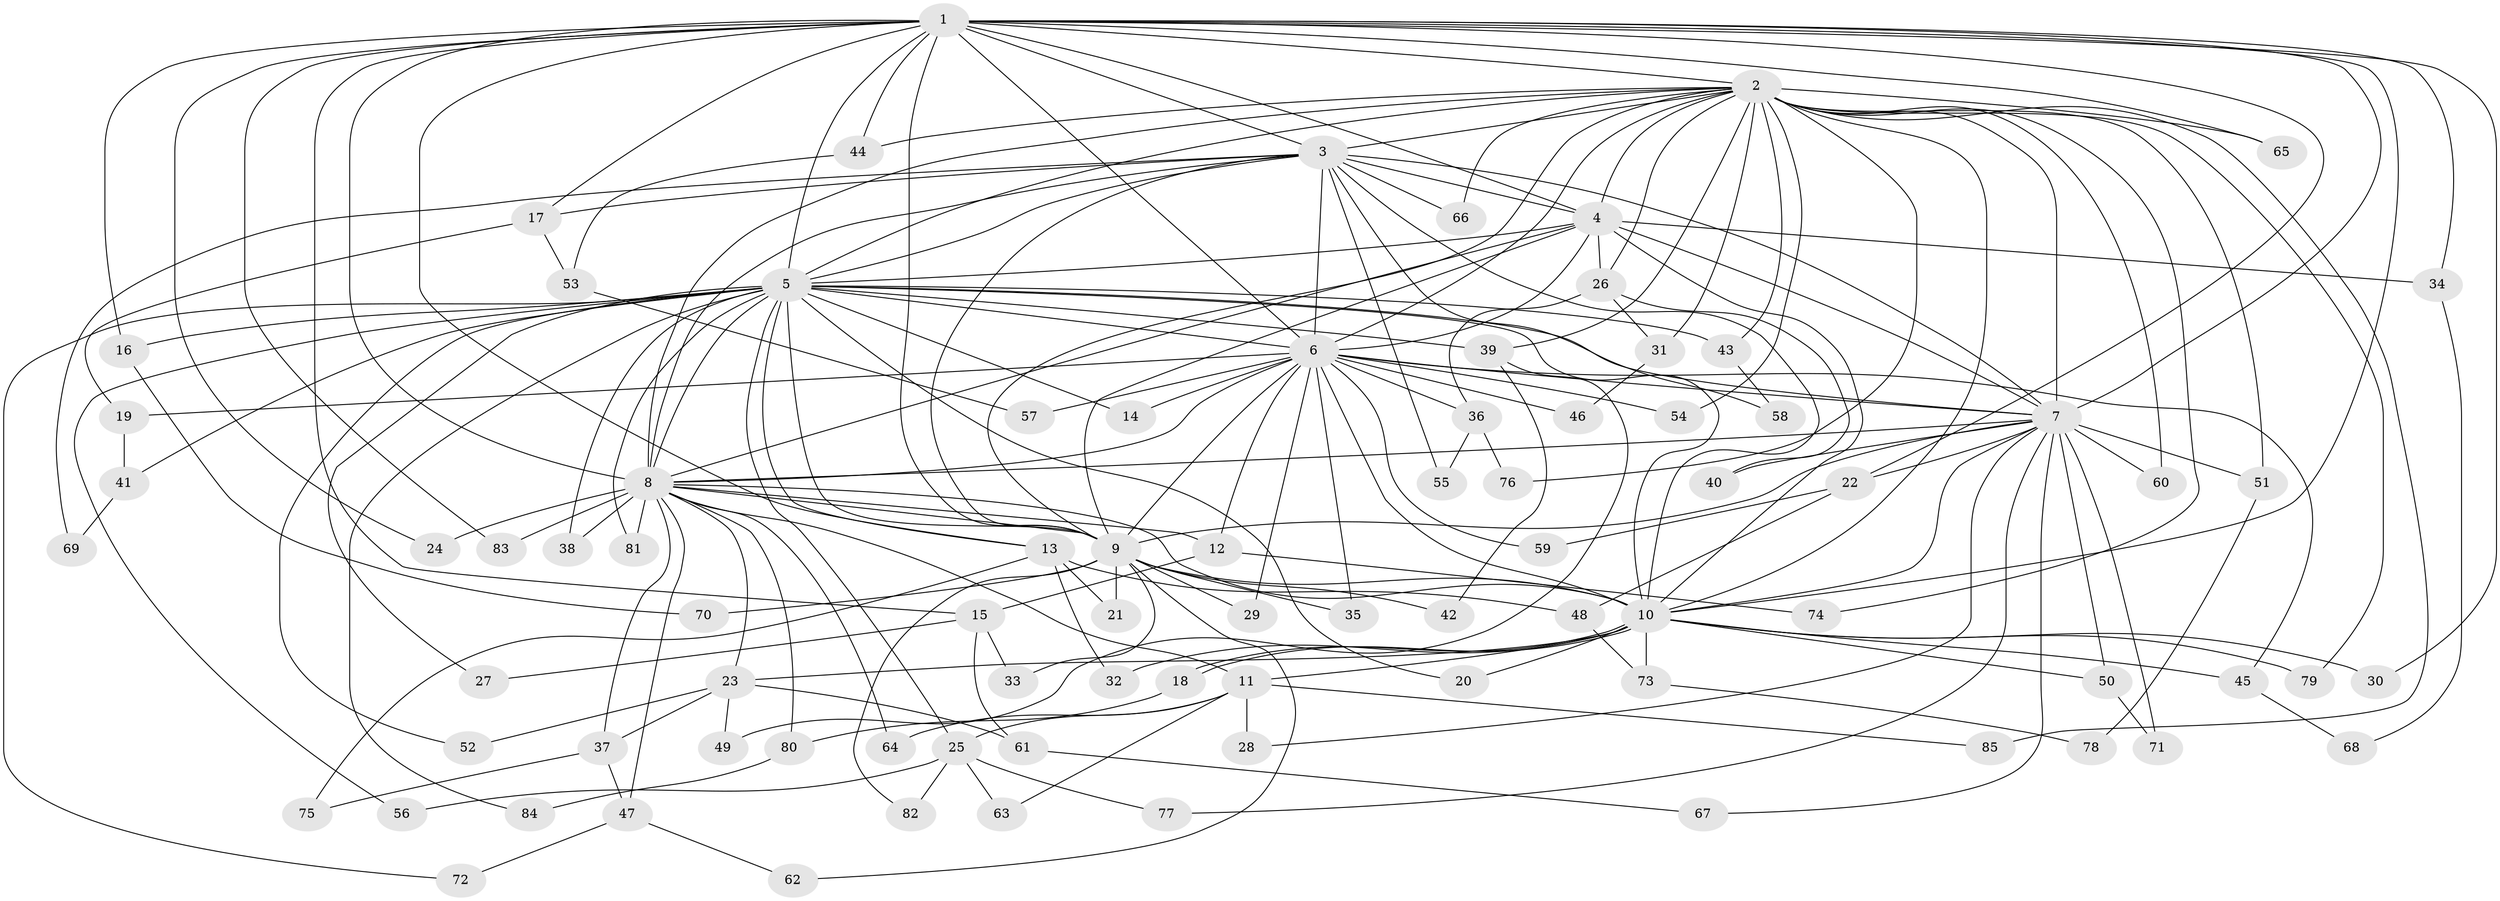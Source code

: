// coarse degree distribution, {14: 0.07692307692307693, 4: 0.2692307692307692, 6: 0.11538461538461539, 9: 0.038461538461538464, 3: 0.07692307692307693, 5: 0.15384615384615385, 12: 0.038461538461538464, 13: 0.07692307692307693, 2: 0.07692307692307693, 15: 0.038461538461538464, 18: 0.038461538461538464}
// Generated by graph-tools (version 1.1) at 2025/36/03/04/25 23:36:23]
// undirected, 85 vertices, 195 edges
graph export_dot {
  node [color=gray90,style=filled];
  1;
  2;
  3;
  4;
  5;
  6;
  7;
  8;
  9;
  10;
  11;
  12;
  13;
  14;
  15;
  16;
  17;
  18;
  19;
  20;
  21;
  22;
  23;
  24;
  25;
  26;
  27;
  28;
  29;
  30;
  31;
  32;
  33;
  34;
  35;
  36;
  37;
  38;
  39;
  40;
  41;
  42;
  43;
  44;
  45;
  46;
  47;
  48;
  49;
  50;
  51;
  52;
  53;
  54;
  55;
  56;
  57;
  58;
  59;
  60;
  61;
  62;
  63;
  64;
  65;
  66;
  67;
  68;
  69;
  70;
  71;
  72;
  73;
  74;
  75;
  76;
  77;
  78;
  79;
  80;
  81;
  82;
  83;
  84;
  85;
  1 -- 2;
  1 -- 3;
  1 -- 4;
  1 -- 5;
  1 -- 6;
  1 -- 7;
  1 -- 8;
  1 -- 9;
  1 -- 10;
  1 -- 13;
  1 -- 15;
  1 -- 16;
  1 -- 17;
  1 -- 22;
  1 -- 24;
  1 -- 30;
  1 -- 34;
  1 -- 44;
  1 -- 65;
  1 -- 83;
  2 -- 3;
  2 -- 4;
  2 -- 5;
  2 -- 6;
  2 -- 7;
  2 -- 8;
  2 -- 9;
  2 -- 10;
  2 -- 26;
  2 -- 31;
  2 -- 39;
  2 -- 43;
  2 -- 44;
  2 -- 51;
  2 -- 54;
  2 -- 60;
  2 -- 65;
  2 -- 66;
  2 -- 74;
  2 -- 76;
  2 -- 79;
  2 -- 85;
  3 -- 4;
  3 -- 5;
  3 -- 6;
  3 -- 7;
  3 -- 8;
  3 -- 9;
  3 -- 10;
  3 -- 17;
  3 -- 55;
  3 -- 58;
  3 -- 66;
  3 -- 69;
  4 -- 5;
  4 -- 6;
  4 -- 7;
  4 -- 8;
  4 -- 9;
  4 -- 10;
  4 -- 26;
  4 -- 34;
  5 -- 6;
  5 -- 7;
  5 -- 8;
  5 -- 9;
  5 -- 10;
  5 -- 13;
  5 -- 14;
  5 -- 16;
  5 -- 20;
  5 -- 25;
  5 -- 27;
  5 -- 38;
  5 -- 39;
  5 -- 41;
  5 -- 43;
  5 -- 52;
  5 -- 56;
  5 -- 72;
  5 -- 81;
  5 -- 84;
  6 -- 7;
  6 -- 8;
  6 -- 9;
  6 -- 10;
  6 -- 12;
  6 -- 14;
  6 -- 19;
  6 -- 29;
  6 -- 35;
  6 -- 36;
  6 -- 45;
  6 -- 46;
  6 -- 54;
  6 -- 57;
  6 -- 59;
  7 -- 8;
  7 -- 9;
  7 -- 10;
  7 -- 22;
  7 -- 28;
  7 -- 40;
  7 -- 50;
  7 -- 51;
  7 -- 60;
  7 -- 67;
  7 -- 71;
  7 -- 77;
  8 -- 9;
  8 -- 10;
  8 -- 11;
  8 -- 12;
  8 -- 23;
  8 -- 24;
  8 -- 37;
  8 -- 38;
  8 -- 47;
  8 -- 64;
  8 -- 80;
  8 -- 81;
  8 -- 83;
  9 -- 10;
  9 -- 21;
  9 -- 29;
  9 -- 33;
  9 -- 35;
  9 -- 42;
  9 -- 62;
  9 -- 70;
  9 -- 82;
  10 -- 11;
  10 -- 18;
  10 -- 18;
  10 -- 20;
  10 -- 23;
  10 -- 30;
  10 -- 32;
  10 -- 45;
  10 -- 50;
  10 -- 73;
  10 -- 79;
  11 -- 25;
  11 -- 28;
  11 -- 63;
  11 -- 64;
  11 -- 85;
  12 -- 15;
  12 -- 74;
  13 -- 21;
  13 -- 32;
  13 -- 48;
  13 -- 75;
  15 -- 27;
  15 -- 33;
  15 -- 61;
  16 -- 70;
  17 -- 19;
  17 -- 53;
  18 -- 80;
  19 -- 41;
  22 -- 48;
  22 -- 59;
  23 -- 37;
  23 -- 49;
  23 -- 52;
  23 -- 61;
  25 -- 56;
  25 -- 63;
  25 -- 77;
  25 -- 82;
  26 -- 31;
  26 -- 36;
  26 -- 40;
  31 -- 46;
  34 -- 68;
  36 -- 55;
  36 -- 76;
  37 -- 47;
  37 -- 75;
  39 -- 42;
  39 -- 49;
  41 -- 69;
  43 -- 58;
  44 -- 53;
  45 -- 68;
  47 -- 62;
  47 -- 72;
  48 -- 73;
  50 -- 71;
  51 -- 78;
  53 -- 57;
  61 -- 67;
  73 -- 78;
  80 -- 84;
}
